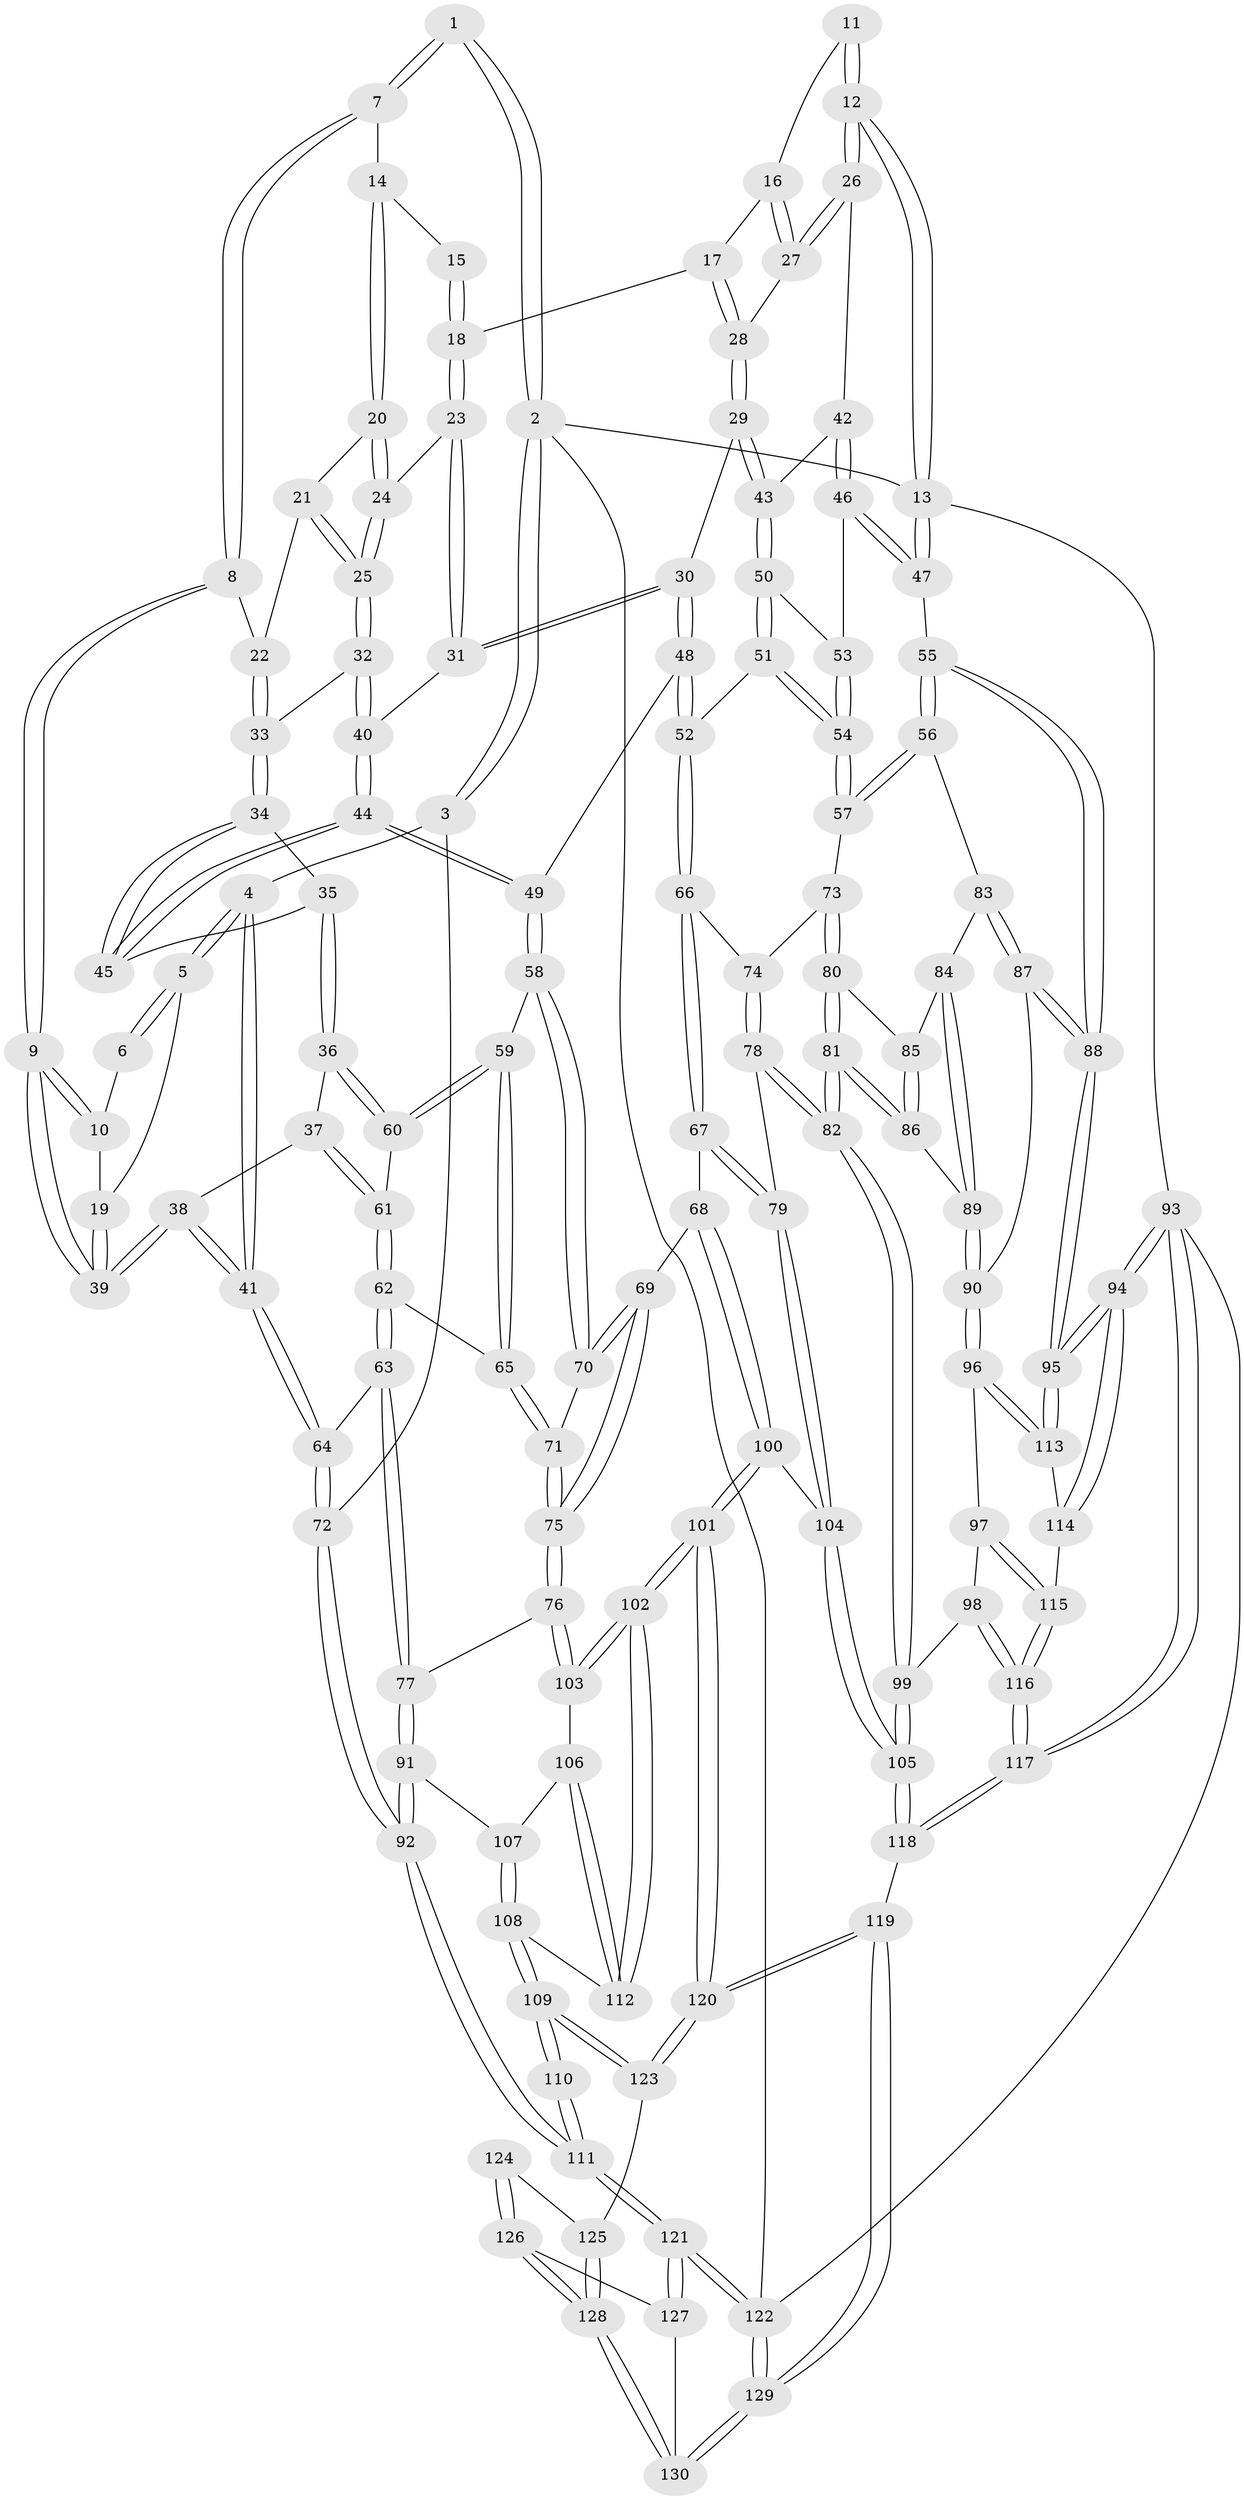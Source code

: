 // Generated by graph-tools (version 1.1) at 2025/03/03/09/25 03:03:13]
// undirected, 130 vertices, 322 edges
graph export_dot {
graph [start="1"]
  node [color=gray90,style=filled];
  1 [pos="+0.14265920383209144+0"];
  2 [pos="+0+0"];
  3 [pos="+0+0.10712495461225485"];
  4 [pos="+0+0.13879544259006987"];
  5 [pos="+0.027676738126811058+0.1259138949682894"];
  6 [pos="+0.14263620352409426+0"];
  7 [pos="+0.38226842197443445+0"];
  8 [pos="+0.25452900715595317+0.11281695140537285"];
  9 [pos="+0.2066191446111258+0.13297093147137584"];
  10 [pos="+0.15418323631106332+0"];
  11 [pos="+0.7553664466531349+0"];
  12 [pos="+1+0"];
  13 [pos="+1+0"];
  14 [pos="+0.4237891901353298+0"];
  15 [pos="+0.4738940595774576+0"];
  16 [pos="+0.7312531296290299+0.0005526864495914543"];
  17 [pos="+0.6896413898664926+0.0499883546815227"];
  18 [pos="+0.6284773812483258+0.07757643521290704"];
  19 [pos="+0.08221874058076174+0.12464815976422657"];
  20 [pos="+0.4376822236189127+0"];
  21 [pos="+0.4147112595780517+0"];
  22 [pos="+0.2926601975950885+0.11112858483984252"];
  23 [pos="+0.5695145715567058+0.11104071188069624"];
  24 [pos="+0.5558869241104155+0.09963920375933427"];
  25 [pos="+0.4098651328556626+0.1462479926574663"];
  26 [pos="+0.8607441292591823+0.15713791356008922"];
  27 [pos="+0.8360845611965085+0.13142824998666172"];
  28 [pos="+0.699777845779106+0.14135963606319019"];
  29 [pos="+0.6887926017514555+0.25157217885548333"];
  30 [pos="+0.6821482143730375+0.2509966886849553"];
  31 [pos="+0.5734493433494375+0.18195040659863287"];
  32 [pos="+0.4090103630827759+0.14844490487326012"];
  33 [pos="+0.389958825536879+0.1647080957384128"];
  34 [pos="+0.3820740254961576+0.1907683112547867"];
  35 [pos="+0.25757837133810196+0.2694928457793925"];
  36 [pos="+0.2472705936687315+0.27294443715493255"];
  37 [pos="+0.21347353810421774+0.27113285388455066"];
  38 [pos="+0.21131117439376898+0.27077394239596136"];
  39 [pos="+0.1926425044536865+0.15572424677906405"];
  40 [pos="+0.5279678587226853+0.21247512534069546"];
  41 [pos="+0.11925678631388624+0.363654277514029"];
  42 [pos="+0.8609009920138164+0.1589384685420982"];
  43 [pos="+0.6970943073216046+0.2555615339322878"];
  44 [pos="+0.47036438419774973+0.31704720592180563"];
  45 [pos="+0.453779299664341+0.3030451591648035"];
  46 [pos="+0.9462727439703319+0.25651677579173815"];
  47 [pos="+1+0.2953688295941416"];
  48 [pos="+0.5452489824363791+0.36889782686850064"];
  49 [pos="+0.4773705499743928+0.3555449669061429"];
  50 [pos="+0.701567114561058+0.2644310174045873"];
  51 [pos="+0.7508692951270917+0.38642668971729693"];
  52 [pos="+0.6074923374964274+0.4310192853718381"];
  53 [pos="+0.9127821416327908+0.29245699098393657"];
  54 [pos="+0.8077830051039733+0.42796019200938584"];
  55 [pos="+1+0.42414199612589754"];
  56 [pos="+0.9027026486225062+0.4964214963853042"];
  57 [pos="+0.8101962777838692+0.4356934858189756"];
  58 [pos="+0.451971593603439+0.38493617942015146"];
  59 [pos="+0.3753756165588066+0.38189996660728814"];
  60 [pos="+0.36081474597120705+0.37404797171624415"];
  61 [pos="+0.2949701518794515+0.400252150672048"];
  62 [pos="+0.27707152062880197+0.47843389569915784"];
  63 [pos="+0.14210868031695978+0.48292303342296955"];
  64 [pos="+0.06769967391729605+0.4603723716491222"];
  65 [pos="+0.2880597196883058+0.4807520426712217"];
  66 [pos="+0.6011092851749884+0.5201625359935527"];
  67 [pos="+0.5308263833857867+0.6064075245768336"];
  68 [pos="+0.5027157389301564+0.609433218414663"];
  69 [pos="+0.47405426575473525+0.6018319975067392"];
  70 [pos="+0.4451436076417643+0.46111899573067183"];
  71 [pos="+0.2905637755092854+0.4824906833265144"];
  72 [pos="+0+0.5742661476183402"];
  73 [pos="+0.7505823738460405+0.5209722513965854"];
  74 [pos="+0.7351761995381622+0.5271590758243306"];
  75 [pos="+0.3957732590043314+0.6305476263556625"];
  76 [pos="+0.36690128610019984+0.6567203951946576"];
  77 [pos="+0.2880171823161227+0.6390002527140581"];
  78 [pos="+0.6507332586712467+0.6793574325579479"];
  79 [pos="+0.6470611013171824+0.6783947966120483"];
  80 [pos="+0.7758376587646436+0.5929579491273205"];
  81 [pos="+0.720772297955502+0.6852543480291801"];
  82 [pos="+0.6833626943162409+0.7006310848070355"];
  83 [pos="+0.9028611544823258+0.565023907337423"];
  84 [pos="+0.8440539619025341+0.610125528955062"];
  85 [pos="+0.7809383326189735+0.5957232595655968"];
  86 [pos="+0.8173333896807157+0.6889619641401574"];
  87 [pos="+0.9924682014375288+0.7161120503319024"];
  88 [pos="+1+0.7644018551519208"];
  89 [pos="+0.8314967858294643+0.6925686012631115"];
  90 [pos="+0.8899783865022317+0.7491391601965541"];
  91 [pos="+0.15175013673709514+0.7041006563616845"];
  92 [pos="+0+0.6401496646099961"];
  93 [pos="+1+1"];
  94 [pos="+1+1"];
  95 [pos="+1+1"];
  96 [pos="+0.8866059312576355+0.7538373419805692"];
  97 [pos="+0.8495065430496812+0.7842405583115011"];
  98 [pos="+0.7321784934765729+0.7965851061751739"];
  99 [pos="+0.7070099026794514+0.7862390293860086"];
  100 [pos="+0.5143971873239193+0.8081670283959322"];
  101 [pos="+0.454898751311669+0.8592115727197432"];
  102 [pos="+0.4425835409726491+0.8454405457921744"];
  103 [pos="+0.3548886301709581+0.7169388994164185"];
  104 [pos="+0.559422800488852+0.8092306661598428"];
  105 [pos="+0.6428955886247988+0.8588357288220221"];
  106 [pos="+0.3355438991585723+0.7342645843212188"];
  107 [pos="+0.17107306382485632+0.7208140424315823"];
  108 [pos="+0.2557500572173149+0.8363563212582835"];
  109 [pos="+0.25413254484280834+0.8418055992767323"];
  110 [pos="+0.10239441754012298+0.8385084405041245"];
  111 [pos="+0+0.7068579036980367"];
  112 [pos="+0.2621287915704059+0.8300926644540781"];
  113 [pos="+0.9092108490552716+0.8445676774124761"];
  114 [pos="+0.8988321180210859+0.8871096898867922"];
  115 [pos="+0.8330692007726503+0.8944265461249724"];
  116 [pos="+0.7946799435356404+0.948151493988339"];
  117 [pos="+0.7304245762998267+1"];
  118 [pos="+0.6381554325138387+1"];
  119 [pos="+0.48304468026740993+1"];
  120 [pos="+0.4452486009026469+0.9478612075616378"];
  121 [pos="+0+1"];
  122 [pos="+0+1"];
  123 [pos="+0.2542320744747152+0.8423467100124307"];
  124 [pos="+0.14356409003803505+0.9014665145097567"];
  125 [pos="+0.24344110519362408+0.8857842346380999"];
  126 [pos="+0.14692062572577874+0.9337775418769169"];
  127 [pos="+0.13023041873398813+0.9498654303840028"];
  128 [pos="+0.240320176323665+0.954199973893056"];
  129 [pos="+0.3296668116594049+1"];
  130 [pos="+0.2963358532953093+1"];
  1 -- 2;
  1 -- 2;
  1 -- 7;
  1 -- 7;
  2 -- 3;
  2 -- 3;
  2 -- 13;
  2 -- 122;
  3 -- 4;
  3 -- 72;
  4 -- 5;
  4 -- 5;
  4 -- 41;
  4 -- 41;
  5 -- 6;
  5 -- 6;
  5 -- 19;
  6 -- 10;
  7 -- 8;
  7 -- 8;
  7 -- 14;
  8 -- 9;
  8 -- 9;
  8 -- 22;
  9 -- 10;
  9 -- 10;
  9 -- 39;
  9 -- 39;
  10 -- 19;
  11 -- 12;
  11 -- 12;
  11 -- 16;
  12 -- 13;
  12 -- 13;
  12 -- 26;
  12 -- 26;
  13 -- 47;
  13 -- 47;
  13 -- 93;
  14 -- 15;
  14 -- 20;
  14 -- 20;
  15 -- 18;
  15 -- 18;
  16 -- 17;
  16 -- 27;
  16 -- 27;
  17 -- 18;
  17 -- 28;
  17 -- 28;
  18 -- 23;
  18 -- 23;
  19 -- 39;
  19 -- 39;
  20 -- 21;
  20 -- 24;
  20 -- 24;
  21 -- 22;
  21 -- 25;
  21 -- 25;
  22 -- 33;
  22 -- 33;
  23 -- 24;
  23 -- 31;
  23 -- 31;
  24 -- 25;
  24 -- 25;
  25 -- 32;
  25 -- 32;
  26 -- 27;
  26 -- 27;
  26 -- 42;
  27 -- 28;
  28 -- 29;
  28 -- 29;
  29 -- 30;
  29 -- 43;
  29 -- 43;
  30 -- 31;
  30 -- 31;
  30 -- 48;
  30 -- 48;
  31 -- 40;
  32 -- 33;
  32 -- 40;
  32 -- 40;
  33 -- 34;
  33 -- 34;
  34 -- 35;
  34 -- 45;
  34 -- 45;
  35 -- 36;
  35 -- 36;
  35 -- 45;
  36 -- 37;
  36 -- 60;
  36 -- 60;
  37 -- 38;
  37 -- 61;
  37 -- 61;
  38 -- 39;
  38 -- 39;
  38 -- 41;
  38 -- 41;
  40 -- 44;
  40 -- 44;
  41 -- 64;
  41 -- 64;
  42 -- 43;
  42 -- 46;
  42 -- 46;
  43 -- 50;
  43 -- 50;
  44 -- 45;
  44 -- 45;
  44 -- 49;
  44 -- 49;
  46 -- 47;
  46 -- 47;
  46 -- 53;
  47 -- 55;
  48 -- 49;
  48 -- 52;
  48 -- 52;
  49 -- 58;
  49 -- 58;
  50 -- 51;
  50 -- 51;
  50 -- 53;
  51 -- 52;
  51 -- 54;
  51 -- 54;
  52 -- 66;
  52 -- 66;
  53 -- 54;
  53 -- 54;
  54 -- 57;
  54 -- 57;
  55 -- 56;
  55 -- 56;
  55 -- 88;
  55 -- 88;
  56 -- 57;
  56 -- 57;
  56 -- 83;
  57 -- 73;
  58 -- 59;
  58 -- 70;
  58 -- 70;
  59 -- 60;
  59 -- 60;
  59 -- 65;
  59 -- 65;
  60 -- 61;
  61 -- 62;
  61 -- 62;
  62 -- 63;
  62 -- 63;
  62 -- 65;
  63 -- 64;
  63 -- 77;
  63 -- 77;
  64 -- 72;
  64 -- 72;
  65 -- 71;
  65 -- 71;
  66 -- 67;
  66 -- 67;
  66 -- 74;
  67 -- 68;
  67 -- 79;
  67 -- 79;
  68 -- 69;
  68 -- 100;
  68 -- 100;
  69 -- 70;
  69 -- 70;
  69 -- 75;
  69 -- 75;
  70 -- 71;
  71 -- 75;
  71 -- 75;
  72 -- 92;
  72 -- 92;
  73 -- 74;
  73 -- 80;
  73 -- 80;
  74 -- 78;
  74 -- 78;
  75 -- 76;
  75 -- 76;
  76 -- 77;
  76 -- 103;
  76 -- 103;
  77 -- 91;
  77 -- 91;
  78 -- 79;
  78 -- 82;
  78 -- 82;
  79 -- 104;
  79 -- 104;
  80 -- 81;
  80 -- 81;
  80 -- 85;
  81 -- 82;
  81 -- 82;
  81 -- 86;
  81 -- 86;
  82 -- 99;
  82 -- 99;
  83 -- 84;
  83 -- 87;
  83 -- 87;
  84 -- 85;
  84 -- 89;
  84 -- 89;
  85 -- 86;
  85 -- 86;
  86 -- 89;
  87 -- 88;
  87 -- 88;
  87 -- 90;
  88 -- 95;
  88 -- 95;
  89 -- 90;
  89 -- 90;
  90 -- 96;
  90 -- 96;
  91 -- 92;
  91 -- 92;
  91 -- 107;
  92 -- 111;
  92 -- 111;
  93 -- 94;
  93 -- 94;
  93 -- 117;
  93 -- 117;
  93 -- 122;
  94 -- 95;
  94 -- 95;
  94 -- 114;
  94 -- 114;
  95 -- 113;
  95 -- 113;
  96 -- 97;
  96 -- 113;
  96 -- 113;
  97 -- 98;
  97 -- 115;
  97 -- 115;
  98 -- 99;
  98 -- 116;
  98 -- 116;
  99 -- 105;
  99 -- 105;
  100 -- 101;
  100 -- 101;
  100 -- 104;
  101 -- 102;
  101 -- 102;
  101 -- 120;
  101 -- 120;
  102 -- 103;
  102 -- 103;
  102 -- 112;
  102 -- 112;
  103 -- 106;
  104 -- 105;
  104 -- 105;
  105 -- 118;
  105 -- 118;
  106 -- 107;
  106 -- 112;
  106 -- 112;
  107 -- 108;
  107 -- 108;
  108 -- 109;
  108 -- 109;
  108 -- 112;
  109 -- 110;
  109 -- 110;
  109 -- 123;
  109 -- 123;
  110 -- 111;
  110 -- 111;
  111 -- 121;
  111 -- 121;
  113 -- 114;
  114 -- 115;
  115 -- 116;
  115 -- 116;
  116 -- 117;
  116 -- 117;
  117 -- 118;
  117 -- 118;
  118 -- 119;
  119 -- 120;
  119 -- 120;
  119 -- 129;
  119 -- 129;
  120 -- 123;
  120 -- 123;
  121 -- 122;
  121 -- 122;
  121 -- 127;
  121 -- 127;
  122 -- 129;
  122 -- 129;
  123 -- 125;
  124 -- 125;
  124 -- 126;
  124 -- 126;
  125 -- 128;
  125 -- 128;
  126 -- 127;
  126 -- 128;
  126 -- 128;
  127 -- 130;
  128 -- 130;
  128 -- 130;
  129 -- 130;
  129 -- 130;
}
